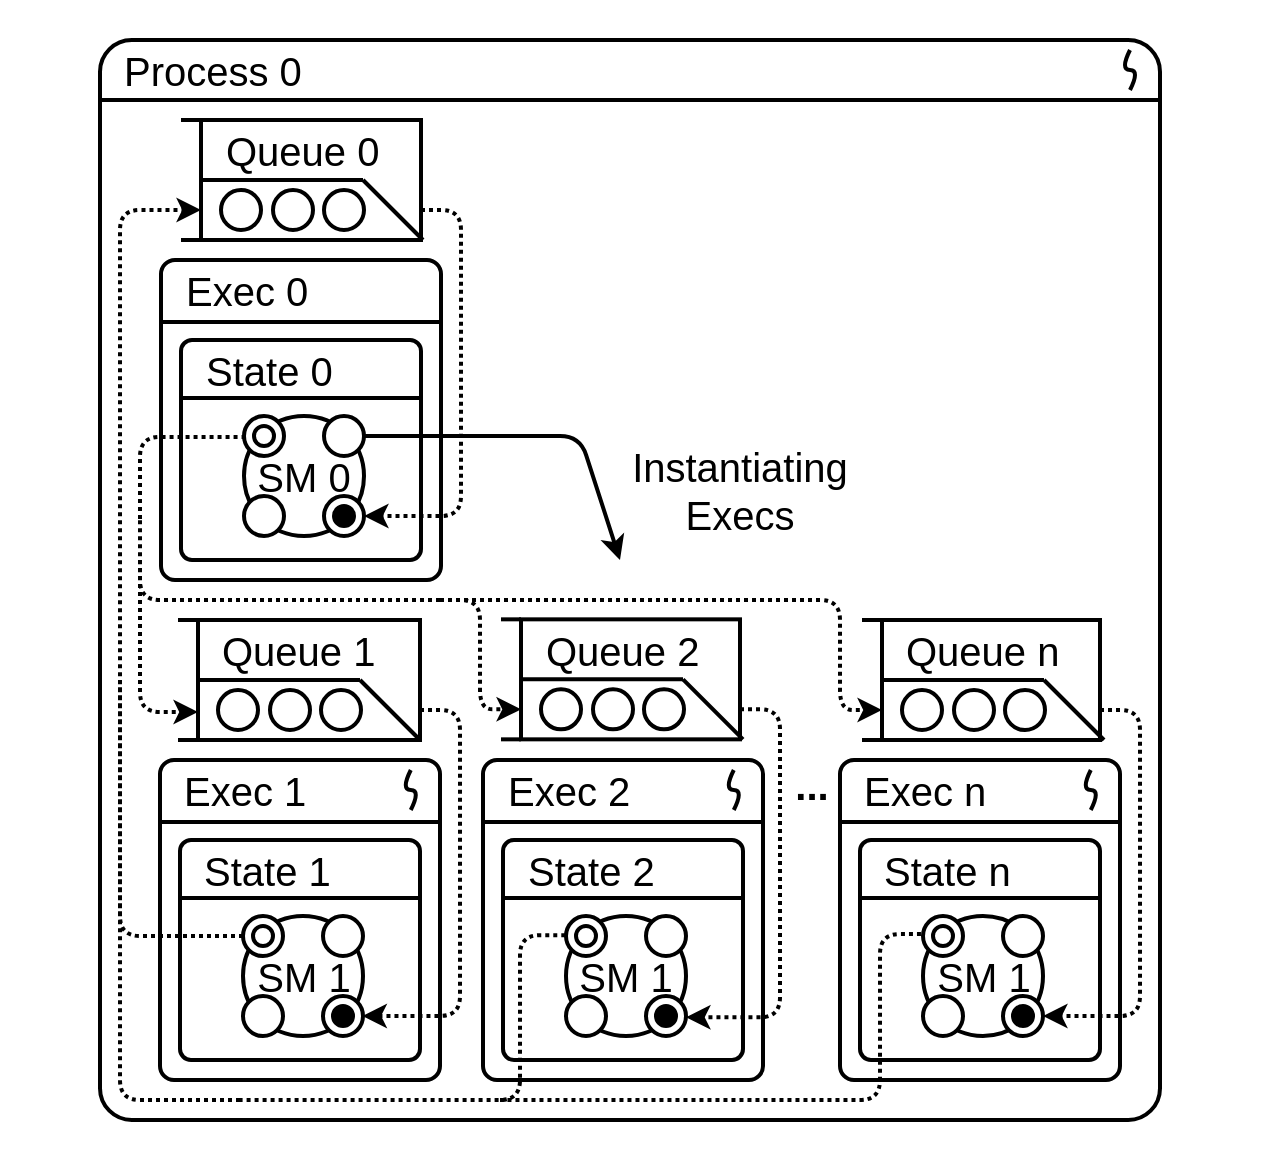 <mxfile version="14.5.1" type="device"><diagram id="YD-ACBdNSJXapBAYPesM" name="Page-1"><mxGraphModel dx="1102" dy="823" grid="1" gridSize="10" guides="1" tooltips="1" connect="1" arrows="1" fold="1" page="1" pageScale="1" pageWidth="827" pageHeight="1169" math="0" shadow="0"><root><mxCell id="0"/><mxCell id="1" parent="0"/><mxCell id="Rgm78e_D5n-dg3gI3OnU-114" value="" style="strokeWidth=2;rounded=1;arcSize=3;whiteSpace=wrap;html=1;align=center;fontSize=20;fontFamily=Helvetica;fontStyle=0" parent="1" vertex="1"><mxGeometry x="150" y="40" width="530" height="540" as="geometry"/></mxCell><mxCell id="Rgm78e_D5n-dg3gI3OnU-33" value="" style="strokeWidth=2;rounded=1;arcSize=5;whiteSpace=wrap;html=1;align=center;fontSize=20;fontFamily=Helvetica;fontStyle=0" parent="1" vertex="1"><mxGeometry x="180.5" y="150" width="140" height="160" as="geometry"/></mxCell><mxCell id="Rgm78e_D5n-dg3gI3OnU-38" value="" style="line;strokeWidth=2;fillColor=none;align=left;verticalAlign=middle;spacingTop=-1;spacingLeft=3;spacingRight=3;rotatable=0;labelPosition=right;points=[];portConstraint=eastwest;fontSize=20;fontFamily=Helvetica;fontStyle=0" parent="1" vertex="1"><mxGeometry x="181" y="172" width="139.5" height="18" as="geometry"/></mxCell><mxCell id="Rgm78e_D5n-dg3gI3OnU-39" value="&lt;div style=&quot;text-align: left; font-size: 20px;&quot;&gt;&lt;font style=&quot;font-size: 20px;&quot;&gt;&lt;span style=&quot;font-size: 20px;&quot;&gt;Exec 0&lt;/span&gt;&lt;/font&gt;&lt;/div&gt;" style="text;html=1;strokeColor=none;fillColor=none;align=left;verticalAlign=middle;whiteSpace=wrap;rounded=0;fontFamily=Helvetica;fontSize=20;fontStyle=0" parent="1" vertex="1"><mxGeometry x="190.5" y="150" width="120" height="30" as="geometry"/></mxCell><mxCell id="Rgm78e_D5n-dg3gI3OnU-124" value="" style="line;strokeWidth=2;fillColor=none;align=left;verticalAlign=middle;spacingTop=-1;spacingLeft=3;spacingRight=3;rotatable=0;labelPosition=right;points=[];portConstraint=eastwest;fontSize=20;fontFamily=Helvetica;fontStyle=0" parent="1" vertex="1"><mxGeometry x="150" y="60" width="530" height="20" as="geometry"/></mxCell><mxCell id="Rgm78e_D5n-dg3gI3OnU-125" value="&lt;div style=&quot;text-align: left; font-size: 20px;&quot;&gt;&lt;font style=&quot;font-size: 20px;&quot;&gt;&lt;span style=&quot;font-size: 20px;&quot;&gt;Process 0&lt;/span&gt;&lt;/font&gt;&lt;/div&gt;" style="text;html=1;strokeColor=none;fillColor=none;align=left;verticalAlign=middle;whiteSpace=wrap;rounded=0;fontFamily=Helvetica;fontSize=20;fontStyle=0" parent="1" vertex="1"><mxGeometry x="160" y="40" width="510" height="30" as="geometry"/></mxCell><mxCell id="Rgm78e_D5n-dg3gI3OnU-127" value="" style="curved=1;endArrow=none;html=1;strokeWidth=2;endFill=0;fontFamily=Helvetica;fontSize=20;fontStyle=0" parent="1" edge="1"><mxGeometry width="50" height="50" relative="1" as="geometry"><mxPoint x="665" y="65" as="sourcePoint"/><mxPoint x="665" y="45" as="targetPoint"/><Array as="points"><mxPoint x="670" y="55"/><mxPoint x="660" y="55"/></Array></mxGeometry></mxCell><mxCell id="qclPbT-qFrLEYOKzWXqt-6" value="" style="endArrow=none;dashed=1;html=1;fontFamily=Helvetica;fontSize=20;strokeColor=none;" parent="1" edge="1"><mxGeometry width="50" height="50" relative="1" as="geometry"><mxPoint x="360.5" y="600" as="sourcePoint"/><mxPoint x="400.5" y="600" as="targetPoint"/><Array as="points"><mxPoint x="400.25" y="600"/></Array></mxGeometry></mxCell><mxCell id="qclPbT-qFrLEYOKzWXqt-7" value="" style="endArrow=none;dashed=1;html=1;fontFamily=Helvetica;fontSize=20;strokeColor=none;" parent="1" edge="1"><mxGeometry width="50" height="50" relative="1" as="geometry"><mxPoint x="740" y="258" as="sourcePoint"/><mxPoint x="740" y="298" as="targetPoint"/></mxGeometry></mxCell><mxCell id="qclPbT-qFrLEYOKzWXqt-8" value="" style="endArrow=none;dashed=1;html=1;fontFamily=Helvetica;fontSize=20;strokeColor=none;" parent="1" edge="1"><mxGeometry width="50" height="50" relative="1" as="geometry"><mxPoint x="100" y="256.5" as="sourcePoint"/><mxPoint x="100" y="299.5" as="targetPoint"/></mxGeometry></mxCell><mxCell id="4Kx5qoFl-p6U2uSaZpq5-10" value="" style="strokeWidth=2;rounded=1;arcSize=5;whiteSpace=wrap;html=1;align=center;fontSize=20;fontFamily=Helvetica;fontStyle=0" parent="1" vertex="1"><mxGeometry x="190.5" y="190" width="120" height="110" as="geometry"/></mxCell><mxCell id="4Kx5qoFl-p6U2uSaZpq5-11" value="" style="line;strokeWidth=2;fillColor=none;align=left;verticalAlign=middle;spacingTop=-1;spacingLeft=3;spacingRight=3;rotatable=0;labelPosition=right;points=[];portConstraint=eastwest;fontSize=20;fontFamily=Helvetica;fontStyle=0" parent="1" vertex="1"><mxGeometry x="190.5" y="210" width="120" height="18" as="geometry"/></mxCell><mxCell id="4Kx5qoFl-p6U2uSaZpq5-12" value="&lt;div style=&quot;text-align: left; font-size: 20px;&quot;&gt;&lt;font style=&quot;font-size: 20px;&quot;&gt;&lt;span style=&quot;font-size: 20px;&quot;&gt;State 0&lt;/span&gt;&lt;/font&gt;&lt;/div&gt;" style="text;html=1;strokeColor=none;fillColor=none;align=left;verticalAlign=middle;whiteSpace=wrap;rounded=0;fontFamily=Helvetica;fontSize=20;fontStyle=0" parent="1" vertex="1"><mxGeometry x="200.5" y="190" width="100" height="30" as="geometry"/></mxCell><mxCell id="Rgm78e_D5n-dg3gI3OnU-50" value="" style="ellipse;whiteSpace=wrap;html=1;aspect=fixed;strokeWidth=2;fontFamily=Helvetica;fontSize=20;fontStyle=0" parent="1" vertex="1"><mxGeometry x="222" y="228" width="60" height="60" as="geometry"/></mxCell><mxCell id="Rgm78e_D5n-dg3gI3OnU-51" value="" style="ellipse;whiteSpace=wrap;html=1;aspect=fixed;strokeWidth=2;fontFamily=Helvetica;fontSize=20;fontStyle=0" parent="1" vertex="1"><mxGeometry x="262" y="228" width="20" height="20" as="geometry"/></mxCell><mxCell id="Rgm78e_D5n-dg3gI3OnU-55" value="&lt;div style=&quot;text-align: left; font-size: 20px;&quot;&gt;&lt;font style=&quot;font-size: 20px;&quot;&gt;&lt;span style=&quot;font-size: 20px;&quot;&gt;SM 0&lt;/span&gt;&lt;/font&gt;&lt;/div&gt;" style="text;html=1;strokeColor=none;fillColor=none;align=center;verticalAlign=middle;whiteSpace=wrap;rounded=0;fontFamily=Helvetica;fontSize=20;fontStyle=0" parent="1" vertex="1"><mxGeometry x="222" y="228" width="60" height="60" as="geometry"/></mxCell><mxCell id="4Kx5qoFl-p6U2uSaZpq5-15" value="" style="ellipse;whiteSpace=wrap;html=1;aspect=fixed;strokeWidth=2;fontFamily=Helvetica;fontSize=20;fontStyle=0" parent="1" vertex="1"><mxGeometry x="222" y="268" width="20" height="20" as="geometry"/></mxCell><mxCell id="4Kx5qoFl-p6U2uSaZpq5-16" value="" style="ellipse;whiteSpace=wrap;html=1;aspect=fixed;strokeWidth=2;fontFamily=Helvetica;fontSize=20;fontStyle=0" parent="1" vertex="1"><mxGeometry x="262" y="268" width="20" height="20" as="geometry"/></mxCell><mxCell id="4Kx5qoFl-p6U2uSaZpq5-20" value="" style="ellipse;whiteSpace=wrap;html=1;aspect=fixed;strokeWidth=2;fontFamily=Helvetica;fontSize=20;fontStyle=0" parent="1" vertex="1"><mxGeometry x="222" y="228" width="20" height="20" as="geometry"/></mxCell><mxCell id="4Kx5qoFl-p6U2uSaZpq5-23" value="" style="ellipse;whiteSpace=wrap;html=1;aspect=fixed;strokeWidth=2;fontFamily=Helvetica;fontSize=20;fontStyle=0" parent="1" vertex="1"><mxGeometry x="227" y="233" width="10" height="10" as="geometry"/></mxCell><mxCell id="4Kx5qoFl-p6U2uSaZpq5-24" value="" style="ellipse;whiteSpace=wrap;html=1;aspect=fixed;strokeWidth=2;fontFamily=Helvetica;fontSize=20;fontStyle=0;fillColor=#000000;" parent="1" vertex="1"><mxGeometry x="267" y="273" width="10" height="10" as="geometry"/></mxCell><mxCell id="Rgm78e_D5n-dg3gI3OnU-135" value="" style="edgeStyle=elbowEdgeStyle;elbow=horizontal;endArrow=classic;html=1;strokeWidth=2;exitX=1;exitY=0.75;exitDx=0;exitDy=0;fontFamily=Helvetica;fontSize=20;fontStyle=0;entryX=1;entryY=0.5;entryDx=0;entryDy=0;dashed=1;dashPattern=1 1;" parent="1" source="4Kx5qoFl-p6U2uSaZpq5-39" target="4Kx5qoFl-p6U2uSaZpq5-16" edge="1"><mxGeometry width="50" height="50" relative="1" as="geometry"><mxPoint x="330.5" y="125" as="sourcePoint"/><mxPoint x="540.5" y="150" as="targetPoint"/><Array as="points"><mxPoint x="330.5" y="200"/></Array></mxGeometry></mxCell><mxCell id="Rgm78e_D5n-dg3gI3OnU-205" value="" style="edgeStyle=elbowEdgeStyle;elbow=horizontal;endArrow=classic;html=1;strokeWidth=2;entryX=0;entryY=0.75;entryDx=0;entryDy=0;fontFamily=Helvetica;fontSize=20;fontStyle=0;dashed=1;dashPattern=1 1;" parent="1" target="4Kx5qoFl-p6U2uSaZpq5-39" edge="1"><mxGeometry width="50" height="50" relative="1" as="geometry"><mxPoint x="220" y="570" as="sourcePoint"/><mxPoint x="360" y="125" as="targetPoint"/><Array as="points"><mxPoint x="160" y="350"/></Array></mxGeometry></mxCell><mxCell id="4Kx5qoFl-p6U2uSaZpq5-30" value="" style="endArrow=none;html=1;strokeWidth=2;entryX=0;entryY=0;entryDx=0;entryDy=0;fontFamily=Helvetica;fontSize=20;fontStyle=0" parent="1" target="4Kx5qoFl-p6U2uSaZpq5-39" edge="1"><mxGeometry width="50" height="50" relative="1" as="geometry"><mxPoint x="190.5" y="80" as="sourcePoint"/><mxPoint x="310.5" y="80" as="targetPoint"/></mxGeometry></mxCell><mxCell id="4Kx5qoFl-p6U2uSaZpq5-31" value="" style="endArrow=none;html=1;strokeWidth=2;entryX=0;entryY=1;entryDx=0;entryDy=0;fontFamily=Helvetica;fontSize=20;fontStyle=0" parent="1" target="4Kx5qoFl-p6U2uSaZpq5-39" edge="1"><mxGeometry width="50" height="50" relative="1" as="geometry"><mxPoint x="190.5" y="140" as="sourcePoint"/><mxPoint x="310.5" y="140" as="targetPoint"/></mxGeometry></mxCell><mxCell id="4Kx5qoFl-p6U2uSaZpq5-32" value="" style="endArrow=none;html=1;strokeWidth=2;fontFamily=Helvetica;fontSize=20;fontStyle=0" parent="1" edge="1"><mxGeometry width="50" height="50" relative="1" as="geometry"><mxPoint x="200.5" y="110" as="sourcePoint"/><mxPoint x="281.5" y="110" as="targetPoint"/></mxGeometry></mxCell><mxCell id="4Kx5qoFl-p6U2uSaZpq5-33" value="" style="endArrow=none;html=1;strokeWidth=2;fontFamily=Helvetica;fontSize=20;fontStyle=0" parent="1" edge="1"><mxGeometry width="50" height="50" relative="1" as="geometry"><mxPoint x="311.5" y="140" as="sourcePoint"/><mxPoint x="281.5" y="110" as="targetPoint"/></mxGeometry></mxCell><mxCell id="4Kx5qoFl-p6U2uSaZpq5-35" value="&lt;div style=&quot;text-align: left; font-size: 20px;&quot;&gt;&lt;font style=&quot;font-size: 20px;&quot;&gt;&lt;span style=&quot;font-size: 20px;&quot;&gt;Queue 0&lt;/span&gt;&lt;/font&gt;&lt;/div&gt;" style="text;html=1;strokeColor=none;fillColor=none;align=left;verticalAlign=middle;whiteSpace=wrap;rounded=0;fontFamily=Helvetica;fontSize=20;fontStyle=0" parent="1" vertex="1"><mxGeometry x="210.5" y="80" width="96" height="30" as="geometry"/></mxCell><mxCell id="4Kx5qoFl-p6U2uSaZpq5-36" value="" style="ellipse;whiteSpace=wrap;html=1;aspect=fixed;strokeWidth=2;fontFamily=Helvetica;fontSize=20;fontStyle=0" parent="1" vertex="1"><mxGeometry x="210.5" y="115" width="20" height="20" as="geometry"/></mxCell><mxCell id="4Kx5qoFl-p6U2uSaZpq5-37" value="" style="ellipse;whiteSpace=wrap;html=1;aspect=fixed;strokeWidth=2;fontFamily=Helvetica;fontSize=20;fontStyle=0" parent="1" vertex="1"><mxGeometry x="236.5" y="115" width="20" height="20" as="geometry"/></mxCell><mxCell id="4Kx5qoFl-p6U2uSaZpq5-38" value="" style="ellipse;whiteSpace=wrap;html=1;aspect=fixed;strokeWidth=2;fontFamily=Helvetica;fontSize=20;fontStyle=0" parent="1" vertex="1"><mxGeometry x="262" y="115" width="20" height="20" as="geometry"/></mxCell><mxCell id="4Kx5qoFl-p6U2uSaZpq5-39" value="" style="rounded=0;whiteSpace=wrap;html=1;strokeWidth=2;fillColor=none;fontFamily=Helvetica;fontSize=20;fontStyle=0" parent="1" vertex="1"><mxGeometry x="200.5" y="80" width="110" height="60" as="geometry"/></mxCell><mxCell id="4Kx5qoFl-p6U2uSaZpq5-40" value="" style="endArrow=none;dashed=1;html=1;fontFamily=Helvetica;fontSize=20;strokeColor=none;" parent="1" edge="1"><mxGeometry width="50" height="50" relative="1" as="geometry"><mxPoint x="221" y="140" as="sourcePoint"/><mxPoint x="261" y="140" as="targetPoint"/></mxGeometry></mxCell><mxCell id="4Kx5qoFl-p6U2uSaZpq5-69" value="" style="endArrow=none;dashed=1;html=1;fontFamily=Helvetica;fontSize=20;strokeColor=none;" parent="1" edge="1"><mxGeometry width="50" height="50" relative="1" as="geometry"><mxPoint x="396.5" y="20" as="sourcePoint"/><mxPoint x="436.5" y="20" as="targetPoint"/></mxGeometry></mxCell><mxCell id="4Kx5qoFl-p6U2uSaZpq5-70" value="" style="strokeWidth=2;rounded=1;arcSize=5;whiteSpace=wrap;html=1;align=center;fontSize=20;fontFamily=Helvetica;fontStyle=0" parent="1" vertex="1"><mxGeometry x="520" y="400" width="140" height="160" as="geometry"/></mxCell><mxCell id="4Kx5qoFl-p6U2uSaZpq5-71" value="" style="line;strokeWidth=2;fillColor=none;align=left;verticalAlign=middle;spacingTop=-1;spacingLeft=3;spacingRight=3;rotatable=0;labelPosition=right;points=[];portConstraint=eastwest;fontSize=20;fontFamily=Helvetica;fontStyle=0" parent="1" vertex="1"><mxGeometry x="520.5" y="422" width="139.5" height="18" as="geometry"/></mxCell><mxCell id="4Kx5qoFl-p6U2uSaZpq5-72" value="&lt;div style=&quot;text-align: left; font-size: 20px;&quot;&gt;&lt;font style=&quot;font-size: 20px;&quot;&gt;&lt;span style=&quot;font-size: 20px;&quot;&gt;Exec n&lt;/span&gt;&lt;/font&gt;&lt;/div&gt;" style="text;html=1;strokeColor=none;fillColor=none;align=left;verticalAlign=middle;whiteSpace=wrap;rounded=0;fontFamily=Helvetica;fontSize=20;fontStyle=0" parent="1" vertex="1"><mxGeometry x="530" y="400" width="120" height="30" as="geometry"/></mxCell><mxCell id="4Kx5qoFl-p6U2uSaZpq5-73" value="" style="strokeWidth=2;rounded=1;arcSize=5;whiteSpace=wrap;html=1;align=center;fontSize=20;fontFamily=Helvetica;fontStyle=0" parent="1" vertex="1"><mxGeometry x="530" y="440" width="120" height="110" as="geometry"/></mxCell><mxCell id="4Kx5qoFl-p6U2uSaZpq5-74" value="" style="line;strokeWidth=2;fillColor=none;align=left;verticalAlign=middle;spacingTop=-1;spacingLeft=3;spacingRight=3;rotatable=0;labelPosition=right;points=[];portConstraint=eastwest;fontSize=20;fontFamily=Helvetica;fontStyle=0" parent="1" vertex="1"><mxGeometry x="530" y="460" width="120" height="18" as="geometry"/></mxCell><mxCell id="4Kx5qoFl-p6U2uSaZpq5-75" value="&lt;div style=&quot;text-align: left; font-size: 20px;&quot;&gt;&lt;font style=&quot;font-size: 20px;&quot;&gt;&lt;span style=&quot;font-size: 20px;&quot;&gt;State n&lt;/span&gt;&lt;/font&gt;&lt;/div&gt;" style="text;html=1;strokeColor=none;fillColor=none;align=left;verticalAlign=middle;whiteSpace=wrap;rounded=0;fontFamily=Helvetica;fontSize=20;fontStyle=0" parent="1" vertex="1"><mxGeometry x="540" y="440" width="100" height="30" as="geometry"/></mxCell><mxCell id="4Kx5qoFl-p6U2uSaZpq5-76" value="" style="ellipse;whiteSpace=wrap;html=1;aspect=fixed;strokeWidth=2;fontFamily=Helvetica;fontSize=20;fontStyle=0" parent="1" vertex="1"><mxGeometry x="561.5" y="478" width="60" height="60" as="geometry"/></mxCell><mxCell id="4Kx5qoFl-p6U2uSaZpq5-77" value="" style="ellipse;whiteSpace=wrap;html=1;aspect=fixed;strokeWidth=2;fontFamily=Helvetica;fontSize=20;fontStyle=0" parent="1" vertex="1"><mxGeometry x="601.5" y="478" width="20" height="20" as="geometry"/></mxCell><mxCell id="4Kx5qoFl-p6U2uSaZpq5-78" value="&lt;div style=&quot;text-align: left; font-size: 20px;&quot;&gt;&lt;font style=&quot;font-size: 20px;&quot;&gt;&lt;span style=&quot;font-size: 20px;&quot;&gt;SM 1&lt;/span&gt;&lt;/font&gt;&lt;/div&gt;" style="text;html=1;strokeColor=none;fillColor=none;align=center;verticalAlign=middle;whiteSpace=wrap;rounded=0;fontFamily=Helvetica;fontSize=20;fontStyle=0" parent="1" vertex="1"><mxGeometry x="561.5" y="478" width="60" height="60" as="geometry"/></mxCell><mxCell id="4Kx5qoFl-p6U2uSaZpq5-79" value="" style="ellipse;whiteSpace=wrap;html=1;aspect=fixed;strokeWidth=2;fontFamily=Helvetica;fontSize=20;fontStyle=0" parent="1" vertex="1"><mxGeometry x="561.5" y="518" width="20" height="20" as="geometry"/></mxCell><mxCell id="4Kx5qoFl-p6U2uSaZpq5-80" value="" style="ellipse;whiteSpace=wrap;html=1;aspect=fixed;strokeWidth=2;fontFamily=Helvetica;fontSize=20;fontStyle=0" parent="1" vertex="1"><mxGeometry x="601.5" y="518" width="20" height="20" as="geometry"/></mxCell><mxCell id="4Kx5qoFl-p6U2uSaZpq5-81" value="" style="ellipse;whiteSpace=wrap;html=1;aspect=fixed;strokeWidth=2;fontFamily=Helvetica;fontSize=20;fontStyle=0" parent="1" vertex="1"><mxGeometry x="561.5" y="478" width="20" height="20" as="geometry"/></mxCell><mxCell id="4Kx5qoFl-p6U2uSaZpq5-82" value="" style="ellipse;whiteSpace=wrap;html=1;aspect=fixed;strokeWidth=2;fontFamily=Helvetica;fontSize=20;fontStyle=0" parent="1" vertex="1"><mxGeometry x="566.5" y="483" width="10" height="10" as="geometry"/></mxCell><mxCell id="4Kx5qoFl-p6U2uSaZpq5-83" value="" style="ellipse;whiteSpace=wrap;html=1;aspect=fixed;strokeWidth=2;fontFamily=Helvetica;fontSize=20;fontStyle=0;fillColor=#000000;" parent="1" vertex="1"><mxGeometry x="606.5" y="523" width="10" height="10" as="geometry"/></mxCell><mxCell id="4Kx5qoFl-p6U2uSaZpq5-84" value="" style="edgeStyle=elbowEdgeStyle;elbow=horizontal;endArrow=none;html=1;strokeWidth=2;fontFamily=Helvetica;fontSize=20;fontStyle=0;dashed=1;dashPattern=1 1;endFill=0;exitX=-0.017;exitY=0.15;exitDx=0;exitDy=0;exitPerimeter=0;" parent="1" source="4Kx5qoFl-p6U2uSaZpq5-78" edge="1"><mxGeometry width="50" height="50" relative="1" as="geometry"><mxPoint x="580" y="600" as="sourcePoint"/><mxPoint x="350" y="570" as="targetPoint"/><Array as="points"><mxPoint x="540" y="530"/><mxPoint x="745" y="635"/></Array></mxGeometry></mxCell><mxCell id="4Kx5qoFl-p6U2uSaZpq5-86" value="" style="edgeStyle=elbowEdgeStyle;elbow=horizontal;endArrow=classic;html=1;strokeWidth=2;fontFamily=Helvetica;fontSize=20;fontStyle=0;entryX=1;entryY=0.5;entryDx=0;entryDy=0;dashed=1;dashPattern=1 1;exitX=1;exitY=0.75;exitDx=0;exitDy=0;" parent="1" source="U5GIA_lG9fQWraNXyyPv-32" target="4Kx5qoFl-p6U2uSaZpq5-80" edge="1"><mxGeometry width="50" height="50" relative="1" as="geometry"><mxPoint x="660" y="360" as="sourcePoint"/><mxPoint x="671.5" y="653" as="targetPoint"/><Array as="points"><mxPoint x="670" y="460"/></Array></mxGeometry></mxCell><mxCell id="4Kx5qoFl-p6U2uSaZpq5-87" value="" style="curved=1;endArrow=none;html=1;strokeWidth=2;endFill=0;fontFamily=Helvetica;fontSize=20;fontStyle=0" parent="1" edge="1"><mxGeometry width="50" height="50" relative="1" as="geometry"><mxPoint x="645.39" y="425" as="sourcePoint"/><mxPoint x="645.39" y="405" as="targetPoint"/><Array as="points"><mxPoint x="650.39" y="415"/><mxPoint x="640.39" y="415"/></Array></mxGeometry></mxCell><mxCell id="4Kx5qoFl-p6U2uSaZpq5-90" value="" style="strokeWidth=2;rounded=1;arcSize=5;whiteSpace=wrap;html=1;align=center;fontSize=20;fontFamily=Helvetica;fontStyle=0" parent="1" vertex="1"><mxGeometry x="341.5" y="400" width="140" height="160" as="geometry"/></mxCell><mxCell id="4Kx5qoFl-p6U2uSaZpq5-91" value="" style="line;strokeWidth=2;fillColor=none;align=left;verticalAlign=middle;spacingTop=-1;spacingLeft=3;spacingRight=3;rotatable=0;labelPosition=right;points=[];portConstraint=eastwest;fontSize=20;fontFamily=Helvetica;fontStyle=0" parent="1" vertex="1"><mxGeometry x="342" y="422" width="139.5" height="18" as="geometry"/></mxCell><mxCell id="4Kx5qoFl-p6U2uSaZpq5-92" value="&lt;div style=&quot;text-align: left; font-size: 20px;&quot;&gt;&lt;font style=&quot;font-size: 20px;&quot;&gt;&lt;span style=&quot;font-size: 20px;&quot;&gt;Exec 2&lt;/span&gt;&lt;/font&gt;&lt;/div&gt;" style="text;html=1;strokeColor=none;fillColor=none;align=left;verticalAlign=middle;whiteSpace=wrap;rounded=0;fontFamily=Helvetica;fontSize=20;fontStyle=0" parent="1" vertex="1"><mxGeometry x="351.5" y="400" width="120" height="30" as="geometry"/></mxCell><mxCell id="4Kx5qoFl-p6U2uSaZpq5-93" value="" style="strokeWidth=2;rounded=1;arcSize=5;whiteSpace=wrap;html=1;align=center;fontSize=20;fontFamily=Helvetica;fontStyle=0" parent="1" vertex="1"><mxGeometry x="351.5" y="440" width="120" height="110" as="geometry"/></mxCell><mxCell id="4Kx5qoFl-p6U2uSaZpq5-94" value="" style="line;strokeWidth=2;fillColor=none;align=left;verticalAlign=middle;spacingTop=-1;spacingLeft=3;spacingRight=3;rotatable=0;labelPosition=right;points=[];portConstraint=eastwest;fontSize=20;fontFamily=Helvetica;fontStyle=0" parent="1" vertex="1"><mxGeometry x="351.5" y="460" width="120" height="18" as="geometry"/></mxCell><mxCell id="4Kx5qoFl-p6U2uSaZpq5-95" value="&lt;div style=&quot;text-align: left; font-size: 20px;&quot;&gt;&lt;font style=&quot;font-size: 20px;&quot;&gt;&lt;span style=&quot;font-size: 20px;&quot;&gt;State 2&lt;/span&gt;&lt;/font&gt;&lt;/div&gt;" style="text;html=1;strokeColor=none;fillColor=none;align=left;verticalAlign=middle;whiteSpace=wrap;rounded=0;fontFamily=Helvetica;fontSize=20;fontStyle=0" parent="1" vertex="1"><mxGeometry x="361.5" y="440" width="100" height="30" as="geometry"/></mxCell><mxCell id="4Kx5qoFl-p6U2uSaZpq5-96" value="" style="ellipse;whiteSpace=wrap;html=1;aspect=fixed;strokeWidth=2;fontFamily=Helvetica;fontSize=20;fontStyle=0" parent="1" vertex="1"><mxGeometry x="383" y="478" width="60" height="60" as="geometry"/></mxCell><mxCell id="4Kx5qoFl-p6U2uSaZpq5-97" value="" style="ellipse;whiteSpace=wrap;html=1;aspect=fixed;strokeWidth=2;fontFamily=Helvetica;fontSize=20;fontStyle=0" parent="1" vertex="1"><mxGeometry x="423" y="478" width="20" height="20" as="geometry"/></mxCell><mxCell id="4Kx5qoFl-p6U2uSaZpq5-98" value="&lt;div style=&quot;text-align: left; font-size: 20px;&quot;&gt;&lt;font style=&quot;font-size: 20px;&quot;&gt;&lt;span style=&quot;font-size: 20px;&quot;&gt;SM 1&lt;/span&gt;&lt;/font&gt;&lt;/div&gt;" style="text;html=1;strokeColor=none;fillColor=none;align=center;verticalAlign=middle;whiteSpace=wrap;rounded=0;fontFamily=Helvetica;fontSize=20;fontStyle=0" parent="1" vertex="1"><mxGeometry x="383" y="478" width="60" height="60" as="geometry"/></mxCell><mxCell id="4Kx5qoFl-p6U2uSaZpq5-99" value="" style="ellipse;whiteSpace=wrap;html=1;aspect=fixed;strokeWidth=2;fontFamily=Helvetica;fontSize=20;fontStyle=0" parent="1" vertex="1"><mxGeometry x="383" y="518" width="20" height="20" as="geometry"/></mxCell><mxCell id="4Kx5qoFl-p6U2uSaZpq5-100" value="" style="ellipse;whiteSpace=wrap;html=1;aspect=fixed;strokeWidth=2;fontFamily=Helvetica;fontSize=20;fontStyle=0" parent="1" vertex="1"><mxGeometry x="423" y="518" width="20" height="20" as="geometry"/></mxCell><mxCell id="4Kx5qoFl-p6U2uSaZpq5-101" value="" style="ellipse;whiteSpace=wrap;html=1;aspect=fixed;strokeWidth=2;fontFamily=Helvetica;fontSize=20;fontStyle=0" parent="1" vertex="1"><mxGeometry x="383" y="478" width="20" height="20" as="geometry"/></mxCell><mxCell id="4Kx5qoFl-p6U2uSaZpq5-102" value="" style="ellipse;whiteSpace=wrap;html=1;aspect=fixed;strokeWidth=2;fontFamily=Helvetica;fontSize=20;fontStyle=0" parent="1" vertex="1"><mxGeometry x="388" y="483" width="10" height="10" as="geometry"/></mxCell><mxCell id="4Kx5qoFl-p6U2uSaZpq5-103" value="" style="ellipse;whiteSpace=wrap;html=1;aspect=fixed;strokeWidth=2;fontFamily=Helvetica;fontSize=20;fontStyle=0;fillColor=#000000;" parent="1" vertex="1"><mxGeometry x="428" y="523" width="10" height="10" as="geometry"/></mxCell><mxCell id="4Kx5qoFl-p6U2uSaZpq5-104" value="" style="curved=1;endArrow=none;html=1;strokeWidth=2;endFill=0;fontFamily=Helvetica;fontSize=20;fontStyle=0" parent="1" edge="1"><mxGeometry width="50" height="50" relative="1" as="geometry"><mxPoint x="466.89" y="425" as="sourcePoint"/><mxPoint x="466.89" y="405" as="targetPoint"/><Array as="points"><mxPoint x="471.89" y="415"/><mxPoint x="461.89" y="415"/></Array></mxGeometry></mxCell><mxCell id="4Kx5qoFl-p6U2uSaZpq5-105" value="" style="strokeWidth=2;rounded=1;arcSize=5;whiteSpace=wrap;html=1;align=center;fontSize=20;fontFamily=Helvetica;fontStyle=0" parent="1" vertex="1"><mxGeometry x="180" y="400" width="140" height="160" as="geometry"/></mxCell><mxCell id="4Kx5qoFl-p6U2uSaZpq5-106" value="" style="line;strokeWidth=2;fillColor=none;align=left;verticalAlign=middle;spacingTop=-1;spacingLeft=3;spacingRight=3;rotatable=0;labelPosition=right;points=[];portConstraint=eastwest;fontSize=20;fontFamily=Helvetica;fontStyle=0" parent="1" vertex="1"><mxGeometry x="180.5" y="422" width="139.5" height="18" as="geometry"/></mxCell><mxCell id="4Kx5qoFl-p6U2uSaZpq5-107" value="&lt;div style=&quot;text-align: left; font-size: 20px;&quot;&gt;&lt;font style=&quot;font-size: 20px;&quot;&gt;&lt;span style=&quot;font-size: 20px;&quot;&gt;Exec 1&lt;/span&gt;&lt;/font&gt;&lt;/div&gt;" style="text;html=1;strokeColor=none;fillColor=none;align=left;verticalAlign=middle;whiteSpace=wrap;rounded=0;fontFamily=Helvetica;fontSize=20;fontStyle=0" parent="1" vertex="1"><mxGeometry x="190" y="400" width="120" height="30" as="geometry"/></mxCell><mxCell id="4Kx5qoFl-p6U2uSaZpq5-108" value="" style="strokeWidth=2;rounded=1;arcSize=5;whiteSpace=wrap;html=1;align=center;fontSize=20;fontFamily=Helvetica;fontStyle=0" parent="1" vertex="1"><mxGeometry x="190" y="440" width="120" height="110" as="geometry"/></mxCell><mxCell id="4Kx5qoFl-p6U2uSaZpq5-109" value="" style="line;strokeWidth=2;fillColor=none;align=left;verticalAlign=middle;spacingTop=-1;spacingLeft=3;spacingRight=3;rotatable=0;labelPosition=right;points=[];portConstraint=eastwest;fontSize=20;fontFamily=Helvetica;fontStyle=0" parent="1" vertex="1"><mxGeometry x="190" y="460" width="120" height="18" as="geometry"/></mxCell><mxCell id="4Kx5qoFl-p6U2uSaZpq5-110" value="&lt;div style=&quot;text-align: left; font-size: 20px;&quot;&gt;&lt;font style=&quot;font-size: 20px;&quot;&gt;&lt;span style=&quot;font-size: 20px;&quot;&gt;State 1&lt;/span&gt;&lt;/font&gt;&lt;/div&gt;" style="text;html=1;strokeColor=none;fillColor=none;align=left;verticalAlign=middle;whiteSpace=wrap;rounded=0;fontFamily=Helvetica;fontSize=20;fontStyle=0" parent="1" vertex="1"><mxGeometry x="200" y="440" width="100" height="30" as="geometry"/></mxCell><mxCell id="4Kx5qoFl-p6U2uSaZpq5-111" value="" style="ellipse;whiteSpace=wrap;html=1;aspect=fixed;strokeWidth=2;fontFamily=Helvetica;fontSize=20;fontStyle=0" parent="1" vertex="1"><mxGeometry x="221.5" y="478" width="60" height="60" as="geometry"/></mxCell><mxCell id="4Kx5qoFl-p6U2uSaZpq5-112" value="" style="ellipse;whiteSpace=wrap;html=1;aspect=fixed;strokeWidth=2;fontFamily=Helvetica;fontSize=20;fontStyle=0" parent="1" vertex="1"><mxGeometry x="261.5" y="478" width="20" height="20" as="geometry"/></mxCell><mxCell id="4Kx5qoFl-p6U2uSaZpq5-113" value="&lt;div style=&quot;text-align: left; font-size: 20px;&quot;&gt;&lt;font style=&quot;font-size: 20px;&quot;&gt;&lt;span style=&quot;font-size: 20px;&quot;&gt;SM 1&lt;/span&gt;&lt;/font&gt;&lt;/div&gt;" style="text;html=1;strokeColor=none;fillColor=none;align=center;verticalAlign=middle;whiteSpace=wrap;rounded=0;fontFamily=Helvetica;fontSize=20;fontStyle=0" parent="1" vertex="1"><mxGeometry x="221.5" y="478" width="60" height="60" as="geometry"/></mxCell><mxCell id="4Kx5qoFl-p6U2uSaZpq5-114" value="" style="ellipse;whiteSpace=wrap;html=1;aspect=fixed;strokeWidth=2;fontFamily=Helvetica;fontSize=20;fontStyle=0" parent="1" vertex="1"><mxGeometry x="221.5" y="518" width="20" height="20" as="geometry"/></mxCell><mxCell id="4Kx5qoFl-p6U2uSaZpq5-115" value="" style="ellipse;whiteSpace=wrap;html=1;aspect=fixed;strokeWidth=2;fontFamily=Helvetica;fontSize=20;fontStyle=0" parent="1" vertex="1"><mxGeometry x="261.5" y="518" width="20" height="20" as="geometry"/></mxCell><mxCell id="4Kx5qoFl-p6U2uSaZpq5-116" value="" style="ellipse;whiteSpace=wrap;html=1;aspect=fixed;strokeWidth=2;fontFamily=Helvetica;fontSize=20;fontStyle=0" parent="1" vertex="1"><mxGeometry x="221.5" y="478" width="20" height="20" as="geometry"/></mxCell><mxCell id="4Kx5qoFl-p6U2uSaZpq5-117" value="" style="ellipse;whiteSpace=wrap;html=1;aspect=fixed;strokeWidth=2;fontFamily=Helvetica;fontSize=20;fontStyle=0" parent="1" vertex="1"><mxGeometry x="226.5" y="483" width="10" height="10" as="geometry"/></mxCell><mxCell id="4Kx5qoFl-p6U2uSaZpq5-118" value="" style="ellipse;whiteSpace=wrap;html=1;aspect=fixed;strokeWidth=2;fontFamily=Helvetica;fontSize=20;fontStyle=0;fillColor=#000000;" parent="1" vertex="1"><mxGeometry x="266.5" y="523" width="10" height="10" as="geometry"/></mxCell><mxCell id="4Kx5qoFl-p6U2uSaZpq5-119" value="" style="curved=1;endArrow=none;html=1;strokeWidth=2;endFill=0;fontFamily=Helvetica;fontSize=20;fontStyle=0" parent="1" edge="1"><mxGeometry width="50" height="50" relative="1" as="geometry"><mxPoint x="305.39" y="425" as="sourcePoint"/><mxPoint x="305.39" y="405" as="targetPoint"/><Array as="points"><mxPoint x="310.39" y="415"/><mxPoint x="300.39" y="415"/></Array></mxGeometry></mxCell><mxCell id="4Kx5qoFl-p6U2uSaZpq5-120" value="" style="edgeStyle=elbowEdgeStyle;elbow=horizontal;endArrow=classic;html=1;strokeWidth=2;fontFamily=Helvetica;fontSize=20;fontStyle=0;entryX=1;entryY=0.844;entryDx=0;entryDy=0;dashed=1;dashPattern=1 1;entryPerimeter=0;exitX=1;exitY=0.75;exitDx=0;exitDy=0;" parent="1" source="U5GIA_lG9fQWraNXyyPv-22" target="4Kx5qoFl-p6U2uSaZpq5-98" edge="1"><mxGeometry width="50" height="50" relative="1" as="geometry"><mxPoint x="480" y="360" as="sourcePoint"/><mxPoint x="611.5" y="538" as="targetPoint"/><Array as="points"><mxPoint x="490" y="480"/></Array></mxGeometry></mxCell><mxCell id="4Kx5qoFl-p6U2uSaZpq5-121" value="" style="edgeStyle=elbowEdgeStyle;elbow=horizontal;endArrow=classic;html=1;strokeWidth=2;fontFamily=Helvetica;fontSize=20;fontStyle=0;entryX=0.995;entryY=0.833;entryDx=0;entryDy=0;dashed=1;dashPattern=1 1;entryPerimeter=0;exitX=1;exitY=0.75;exitDx=0;exitDy=0;" parent="1" source="U5GIA_lG9fQWraNXyyPv-9" target="4Kx5qoFl-p6U2uSaZpq5-113" edge="1"><mxGeometry width="50" height="50" relative="1" as="geometry"><mxPoint x="310" y="360" as="sourcePoint"/><mxPoint x="281.5" y="518" as="targetPoint"/><Array as="points"><mxPoint x="330" y="450"/></Array></mxGeometry></mxCell><mxCell id="4Kx5qoFl-p6U2uSaZpq5-122" value="" style="edgeStyle=elbowEdgeStyle;elbow=horizontal;endArrow=classic;html=1;strokeWidth=2;fontFamily=Helvetica;fontSize=20;fontStyle=0;dashed=1;dashPattern=1 1;endFill=1;" parent="1" edge="1"><mxGeometry width="50" height="50" relative="1" as="geometry"><mxPoint x="170" y="300" as="sourcePoint"/><mxPoint x="199" y="376" as="targetPoint"/><Array as="points"><mxPoint x="170" y="350"/></Array></mxGeometry></mxCell><mxCell id="4Kx5qoFl-p6U2uSaZpq5-123" value="" style="edgeStyle=elbowEdgeStyle;elbow=horizontal;endArrow=none;html=1;strokeWidth=2;fontFamily=Helvetica;fontSize=20;fontStyle=0;dashed=1;dashPattern=1 1;endFill=0;exitX=-0.006;exitY=0.16;exitDx=0;exitDy=0;exitPerimeter=0;" parent="1" source="4Kx5qoFl-p6U2uSaZpq5-98" edge="1"><mxGeometry width="50" height="50" relative="1" as="geometry"><mxPoint x="360" y="486.5" as="sourcePoint"/><mxPoint x="220" y="570" as="targetPoint"/><Array as="points"><mxPoint x="360" y="530"/><mxPoint x="309.52" y="619.5"/><mxPoint x="564.52" y="634.5"/></Array></mxGeometry></mxCell><mxCell id="4Kx5qoFl-p6U2uSaZpq5-128" value="..." style="text;html=1;strokeColor=none;fillColor=none;align=center;verticalAlign=middle;whiteSpace=wrap;rounded=0;fontSize=20;fontStyle=1" parent="1" vertex="1"><mxGeometry x="490.5" y="402" width="30" height="20" as="geometry"/></mxCell><mxCell id="4Kx5qoFl-p6U2uSaZpq5-130" value="" style="edgeStyle=elbowEdgeStyle;elbow=horizontal;endArrow=none;html=1;strokeWidth=2;fontFamily=Helvetica;fontSize=20;fontStyle=0;dashed=1;dashPattern=1 1;endFill=0;exitX=0;exitY=0.5;exitDx=0;exitDy=0;" parent="1" source="4Kx5qoFl-p6U2uSaZpq5-116" edge="1"><mxGeometry width="50" height="50" relative="1" as="geometry"><mxPoint x="392.64" y="497.6" as="sourcePoint"/><mxPoint x="160" y="360" as="targetPoint"/><Array as="points"><mxPoint x="160" y="430"/><mxPoint x="319.52" y="629.5"/><mxPoint x="574.52" y="644.5"/></Array></mxGeometry></mxCell><mxCell id="U5GIA_lG9fQWraNXyyPv-1" value="" style="endArrow=none;html=1;strokeWidth=2;entryX=0;entryY=0;entryDx=0;entryDy=0;fontFamily=Helvetica;fontSize=20;fontStyle=0" parent="1" target="U5GIA_lG9fQWraNXyyPv-9" edge="1"><mxGeometry width="50" height="50" relative="1" as="geometry"><mxPoint x="189.0" y="330" as="sourcePoint"/><mxPoint x="309" y="330" as="targetPoint"/></mxGeometry></mxCell><mxCell id="U5GIA_lG9fQWraNXyyPv-2" value="" style="endArrow=none;html=1;strokeWidth=2;entryX=0;entryY=1;entryDx=0;entryDy=0;fontFamily=Helvetica;fontSize=20;fontStyle=0" parent="1" target="U5GIA_lG9fQWraNXyyPv-9" edge="1"><mxGeometry width="50" height="50" relative="1" as="geometry"><mxPoint x="189.0" y="390" as="sourcePoint"/><mxPoint x="309" y="390" as="targetPoint"/></mxGeometry></mxCell><mxCell id="U5GIA_lG9fQWraNXyyPv-3" value="" style="endArrow=none;html=1;strokeWidth=2;fontFamily=Helvetica;fontSize=20;fontStyle=0" parent="1" edge="1"><mxGeometry width="50" height="50" relative="1" as="geometry"><mxPoint x="199.0" y="360" as="sourcePoint"/><mxPoint x="280" y="360" as="targetPoint"/></mxGeometry></mxCell><mxCell id="U5GIA_lG9fQWraNXyyPv-4" value="" style="endArrow=none;html=1;strokeWidth=2;fontFamily=Helvetica;fontSize=20;fontStyle=0" parent="1" edge="1"><mxGeometry width="50" height="50" relative="1" as="geometry"><mxPoint x="310" y="390" as="sourcePoint"/><mxPoint x="280" y="360" as="targetPoint"/></mxGeometry></mxCell><mxCell id="U5GIA_lG9fQWraNXyyPv-5" value="&lt;div style=&quot;text-align: left; font-size: 20px;&quot;&gt;&lt;font style=&quot;font-size: 20px;&quot;&gt;&lt;span style=&quot;font-size: 20px;&quot;&gt;Queue 1&lt;/span&gt;&lt;/font&gt;&lt;/div&gt;" style="text;html=1;strokeColor=none;fillColor=none;align=left;verticalAlign=middle;whiteSpace=wrap;rounded=0;fontFamily=Helvetica;fontSize=20;fontStyle=0" parent="1" vertex="1"><mxGeometry x="209" y="330" width="96" height="30" as="geometry"/></mxCell><mxCell id="U5GIA_lG9fQWraNXyyPv-6" value="" style="ellipse;whiteSpace=wrap;html=1;aspect=fixed;strokeWidth=2;fontFamily=Helvetica;fontSize=20;fontStyle=0" parent="1" vertex="1"><mxGeometry x="209" y="365" width="20" height="20" as="geometry"/></mxCell><mxCell id="U5GIA_lG9fQWraNXyyPv-7" value="" style="ellipse;whiteSpace=wrap;html=1;aspect=fixed;strokeWidth=2;fontFamily=Helvetica;fontSize=20;fontStyle=0" parent="1" vertex="1"><mxGeometry x="235" y="365" width="20" height="20" as="geometry"/></mxCell><mxCell id="U5GIA_lG9fQWraNXyyPv-8" value="" style="ellipse;whiteSpace=wrap;html=1;aspect=fixed;strokeWidth=2;fontFamily=Helvetica;fontSize=20;fontStyle=0" parent="1" vertex="1"><mxGeometry x="260.5" y="365" width="20" height="20" as="geometry"/></mxCell><mxCell id="U5GIA_lG9fQWraNXyyPv-9" value="" style="rounded=0;whiteSpace=wrap;html=1;strokeWidth=2;fillColor=none;fontFamily=Helvetica;fontSize=20;fontStyle=0" parent="1" vertex="1"><mxGeometry x="199" y="330" width="111" height="60" as="geometry"/></mxCell><mxCell id="U5GIA_lG9fQWraNXyyPv-10" value="" style="endArrow=none;dashed=1;html=1;fontFamily=Helvetica;fontSize=20;strokeColor=none;" parent="1" edge="1"><mxGeometry width="50" height="50" relative="1" as="geometry"><mxPoint x="219.5" y="390" as="sourcePoint"/><mxPoint x="259.5" y="390" as="targetPoint"/></mxGeometry></mxCell><mxCell id="U5GIA_lG9fQWraNXyyPv-12" value="" style="edgeStyle=elbowEdgeStyle;elbow=horizontal;endArrow=none;html=1;strokeWidth=2;fontFamily=Helvetica;fontSize=20;fontStyle=0;dashed=1;dashPattern=1 1;endFill=0;exitX=0.013;exitY=0.174;exitDx=0;exitDy=0;exitPerimeter=0;" parent="1" source="Rgm78e_D5n-dg3gI3OnU-55" edge="1"><mxGeometry width="50" height="50" relative="1" as="geometry"><mxPoint x="141.5" y="248" as="sourcePoint"/><mxPoint x="170" y="280" as="targetPoint"/><Array as="points"><mxPoint x="170" y="300"/><mxPoint x="239.52" y="389.5"/><mxPoint x="494.52" y="404.5"/></Array></mxGeometry></mxCell><mxCell id="U5GIA_lG9fQWraNXyyPv-14" value="" style="endArrow=none;html=1;strokeWidth=2;entryX=0;entryY=0;entryDx=0;entryDy=0;fontFamily=Helvetica;fontSize=20;fontStyle=0" parent="1" target="U5GIA_lG9fQWraNXyyPv-22" edge="1"><mxGeometry width="50" height="50" relative="1" as="geometry"><mxPoint x="350.5" y="329.67" as="sourcePoint"/><mxPoint x="470.5" y="329.67" as="targetPoint"/></mxGeometry></mxCell><mxCell id="U5GIA_lG9fQWraNXyyPv-15" value="" style="endArrow=none;html=1;strokeWidth=2;entryX=0;entryY=1;entryDx=0;entryDy=0;fontFamily=Helvetica;fontSize=20;fontStyle=0" parent="1" target="U5GIA_lG9fQWraNXyyPv-22" edge="1"><mxGeometry width="50" height="50" relative="1" as="geometry"><mxPoint x="350.5" y="389.67" as="sourcePoint"/><mxPoint x="470.5" y="389.67" as="targetPoint"/></mxGeometry></mxCell><mxCell id="U5GIA_lG9fQWraNXyyPv-16" value="" style="endArrow=none;html=1;strokeWidth=2;fontFamily=Helvetica;fontSize=20;fontStyle=0" parent="1" edge="1"><mxGeometry width="50" height="50" relative="1" as="geometry"><mxPoint x="360.5" y="359.67" as="sourcePoint"/><mxPoint x="441.5" y="359.67" as="targetPoint"/></mxGeometry></mxCell><mxCell id="U5GIA_lG9fQWraNXyyPv-17" value="" style="endArrow=none;html=1;strokeWidth=2;fontFamily=Helvetica;fontSize=20;fontStyle=0" parent="1" edge="1"><mxGeometry width="50" height="50" relative="1" as="geometry"><mxPoint x="471.5" y="389.67" as="sourcePoint"/><mxPoint x="441.5" y="359.67" as="targetPoint"/></mxGeometry></mxCell><mxCell id="U5GIA_lG9fQWraNXyyPv-18" value="&lt;div style=&quot;text-align: left; font-size: 20px;&quot;&gt;&lt;font style=&quot;font-size: 20px;&quot;&gt;&lt;span style=&quot;font-size: 20px;&quot;&gt;Queue 2&lt;/span&gt;&lt;/font&gt;&lt;/div&gt;" style="text;html=1;strokeColor=none;fillColor=none;align=left;verticalAlign=middle;whiteSpace=wrap;rounded=0;fontFamily=Helvetica;fontSize=20;fontStyle=0" parent="1" vertex="1"><mxGeometry x="370.5" y="329.67" width="96" height="30" as="geometry"/></mxCell><mxCell id="U5GIA_lG9fQWraNXyyPv-19" value="" style="ellipse;whiteSpace=wrap;html=1;aspect=fixed;strokeWidth=2;fontFamily=Helvetica;fontSize=20;fontStyle=0" parent="1" vertex="1"><mxGeometry x="370.5" y="364.67" width="20" height="20" as="geometry"/></mxCell><mxCell id="U5GIA_lG9fQWraNXyyPv-20" value="" style="ellipse;whiteSpace=wrap;html=1;aspect=fixed;strokeWidth=2;fontFamily=Helvetica;fontSize=20;fontStyle=0" parent="1" vertex="1"><mxGeometry x="396.5" y="364.67" width="20" height="20" as="geometry"/></mxCell><mxCell id="U5GIA_lG9fQWraNXyyPv-21" value="" style="ellipse;whiteSpace=wrap;html=1;aspect=fixed;strokeWidth=2;fontFamily=Helvetica;fontSize=20;fontStyle=0" parent="1" vertex="1"><mxGeometry x="422" y="364.67" width="20" height="20" as="geometry"/></mxCell><mxCell id="U5GIA_lG9fQWraNXyyPv-22" value="" style="rounded=0;whiteSpace=wrap;html=1;strokeWidth=2;fillColor=none;fontFamily=Helvetica;fontSize=20;fontStyle=0" parent="1" vertex="1"><mxGeometry x="360.5" y="329.67" width="109.5" height="60" as="geometry"/></mxCell><mxCell id="U5GIA_lG9fQWraNXyyPv-23" value="" style="endArrow=none;dashed=1;html=1;fontFamily=Helvetica;fontSize=20;strokeColor=none;" parent="1" edge="1"><mxGeometry width="50" height="50" relative="1" as="geometry"><mxPoint x="381" y="389.67" as="sourcePoint"/><mxPoint x="421" y="389.67" as="targetPoint"/></mxGeometry></mxCell><mxCell id="U5GIA_lG9fQWraNXyyPv-24" value="" style="endArrow=none;html=1;strokeWidth=2;entryX=0;entryY=0;entryDx=0;entryDy=0;fontFamily=Helvetica;fontSize=20;fontStyle=0" parent="1" target="U5GIA_lG9fQWraNXyyPv-32" edge="1"><mxGeometry width="50" height="50" relative="1" as="geometry"><mxPoint x="531.0" y="330" as="sourcePoint"/><mxPoint x="651" y="330" as="targetPoint"/></mxGeometry></mxCell><mxCell id="U5GIA_lG9fQWraNXyyPv-25" value="" style="endArrow=none;html=1;strokeWidth=2;entryX=0;entryY=1;entryDx=0;entryDy=0;fontFamily=Helvetica;fontSize=20;fontStyle=0" parent="1" target="U5GIA_lG9fQWraNXyyPv-32" edge="1"><mxGeometry width="50" height="50" relative="1" as="geometry"><mxPoint x="531.0" y="390" as="sourcePoint"/><mxPoint x="651" y="390" as="targetPoint"/></mxGeometry></mxCell><mxCell id="U5GIA_lG9fQWraNXyyPv-26" value="" style="endArrow=none;html=1;strokeWidth=2;fontFamily=Helvetica;fontSize=20;fontStyle=0" parent="1" edge="1"><mxGeometry width="50" height="50" relative="1" as="geometry"><mxPoint x="541.0" y="360" as="sourcePoint"/><mxPoint x="622" y="360" as="targetPoint"/></mxGeometry></mxCell><mxCell id="U5GIA_lG9fQWraNXyyPv-27" value="" style="endArrow=none;html=1;strokeWidth=2;fontFamily=Helvetica;fontSize=20;fontStyle=0" parent="1" edge="1"><mxGeometry width="50" height="50" relative="1" as="geometry"><mxPoint x="652" y="390" as="sourcePoint"/><mxPoint x="622" y="360" as="targetPoint"/></mxGeometry></mxCell><mxCell id="U5GIA_lG9fQWraNXyyPv-28" value="&lt;div style=&quot;text-align: left; font-size: 20px;&quot;&gt;&lt;font style=&quot;font-size: 20px;&quot;&gt;&lt;span style=&quot;font-size: 20px;&quot;&gt;Queue n&lt;/span&gt;&lt;/font&gt;&lt;/div&gt;" style="text;html=1;strokeColor=none;fillColor=none;align=left;verticalAlign=middle;whiteSpace=wrap;rounded=0;fontFamily=Helvetica;fontSize=20;fontStyle=0" parent="1" vertex="1"><mxGeometry x="551" y="330" width="96" height="30" as="geometry"/></mxCell><mxCell id="U5GIA_lG9fQWraNXyyPv-29" value="" style="ellipse;whiteSpace=wrap;html=1;aspect=fixed;strokeWidth=2;fontFamily=Helvetica;fontSize=20;fontStyle=0" parent="1" vertex="1"><mxGeometry x="551" y="365" width="20" height="20" as="geometry"/></mxCell><mxCell id="U5GIA_lG9fQWraNXyyPv-30" value="" style="ellipse;whiteSpace=wrap;html=1;aspect=fixed;strokeWidth=2;fontFamily=Helvetica;fontSize=20;fontStyle=0" parent="1" vertex="1"><mxGeometry x="577" y="365" width="20" height="20" as="geometry"/></mxCell><mxCell id="U5GIA_lG9fQWraNXyyPv-31" value="" style="ellipse;whiteSpace=wrap;html=1;aspect=fixed;strokeWidth=2;fontFamily=Helvetica;fontSize=20;fontStyle=0" parent="1" vertex="1"><mxGeometry x="602.5" y="365" width="20" height="20" as="geometry"/></mxCell><mxCell id="U5GIA_lG9fQWraNXyyPv-32" value="" style="rounded=0;whiteSpace=wrap;html=1;strokeWidth=2;fillColor=none;fontFamily=Helvetica;fontSize=20;fontStyle=0" parent="1" vertex="1"><mxGeometry x="541" y="330" width="109" height="60" as="geometry"/></mxCell><mxCell id="U5GIA_lG9fQWraNXyyPv-33" value="" style="endArrow=none;dashed=1;html=1;fontFamily=Helvetica;fontSize=20;strokeColor=none;" parent="1" edge="1"><mxGeometry width="50" height="50" relative="1" as="geometry"><mxPoint x="561.5" y="390" as="sourcePoint"/><mxPoint x="601.5" y="390" as="targetPoint"/></mxGeometry></mxCell><mxCell id="U5GIA_lG9fQWraNXyyPv-34" value="" style="edgeStyle=elbowEdgeStyle;elbow=horizontal;endArrow=classic;html=1;strokeWidth=2;fontFamily=Helvetica;fontSize=20;fontStyle=0;dashed=1;dashPattern=1 1;endFill=1;entryX=0;entryY=0.75;entryDx=0;entryDy=0;" parent="1" target="U5GIA_lG9fQWraNXyyPv-22" edge="1"><mxGeometry width="50" height="50" relative="1" as="geometry"><mxPoint x="320" y="320" as="sourcePoint"/><mxPoint x="362" y="373" as="targetPoint"/><Array as="points"><mxPoint x="340" y="350"/></Array></mxGeometry></mxCell><mxCell id="U5GIA_lG9fQWraNXyyPv-35" value="" style="edgeStyle=elbowEdgeStyle;elbow=horizontal;endArrow=classic;html=1;strokeWidth=2;fontFamily=Helvetica;fontSize=20;fontStyle=0;dashed=1;dashPattern=1 1;endFill=1;entryX=0;entryY=0.75;entryDx=0;entryDy=0;" parent="1" target="U5GIA_lG9fQWraNXyyPv-32" edge="1"><mxGeometry width="50" height="50" relative="1" as="geometry"><mxPoint x="320" y="320" as="sourcePoint"/><mxPoint x="549" y="373" as="targetPoint"/><Array as="points"><mxPoint x="520" y="347"/></Array></mxGeometry></mxCell><mxCell id="U5GIA_lG9fQWraNXyyPv-37" value="" style="edgeStyle=elbowEdgeStyle;elbow=horizontal;endArrow=none;html=1;strokeWidth=2;fontFamily=Helvetica;fontSize=20;fontStyle=0;dashed=1;dashPattern=1 1;endFill=0;" parent="1" edge="1"><mxGeometry width="50" height="50" relative="1" as="geometry"><mxPoint x="320" y="320" as="sourcePoint"/><mxPoint x="170" y="280" as="targetPoint"/><Array as="points"><mxPoint x="170" y="320"/><mxPoint x="249.52" y="399.5"/><mxPoint x="504.52" y="414.5"/></Array></mxGeometry></mxCell><mxCell id="U5GIA_lG9fQWraNXyyPv-39" value="" style="endArrow=classic;html=1;strokeWidth=2;exitX=1;exitY=0.5;exitDx=0;exitDy=0;endFill=1;fontSize=20;" parent="1" source="Rgm78e_D5n-dg3gI3OnU-51" edge="1"><mxGeometry width="50" height="50" relative="1" as="geometry"><mxPoint x="401.5" y="268.83" as="sourcePoint"/><mxPoint x="410" y="300" as="targetPoint"/><Array as="points"><mxPoint x="390" y="238"/></Array></mxGeometry></mxCell><mxCell id="U5GIA_lG9fQWraNXyyPv-40" value="Instantiating Execs" style="text;html=1;strokeColor=none;fillColor=none;align=center;verticalAlign=middle;whiteSpace=wrap;rounded=0;fontSize=20;" parent="1" vertex="1"><mxGeometry x="400" y="240" width="140" height="50" as="geometry"/></mxCell></root></mxGraphModel></diagram></mxfile>